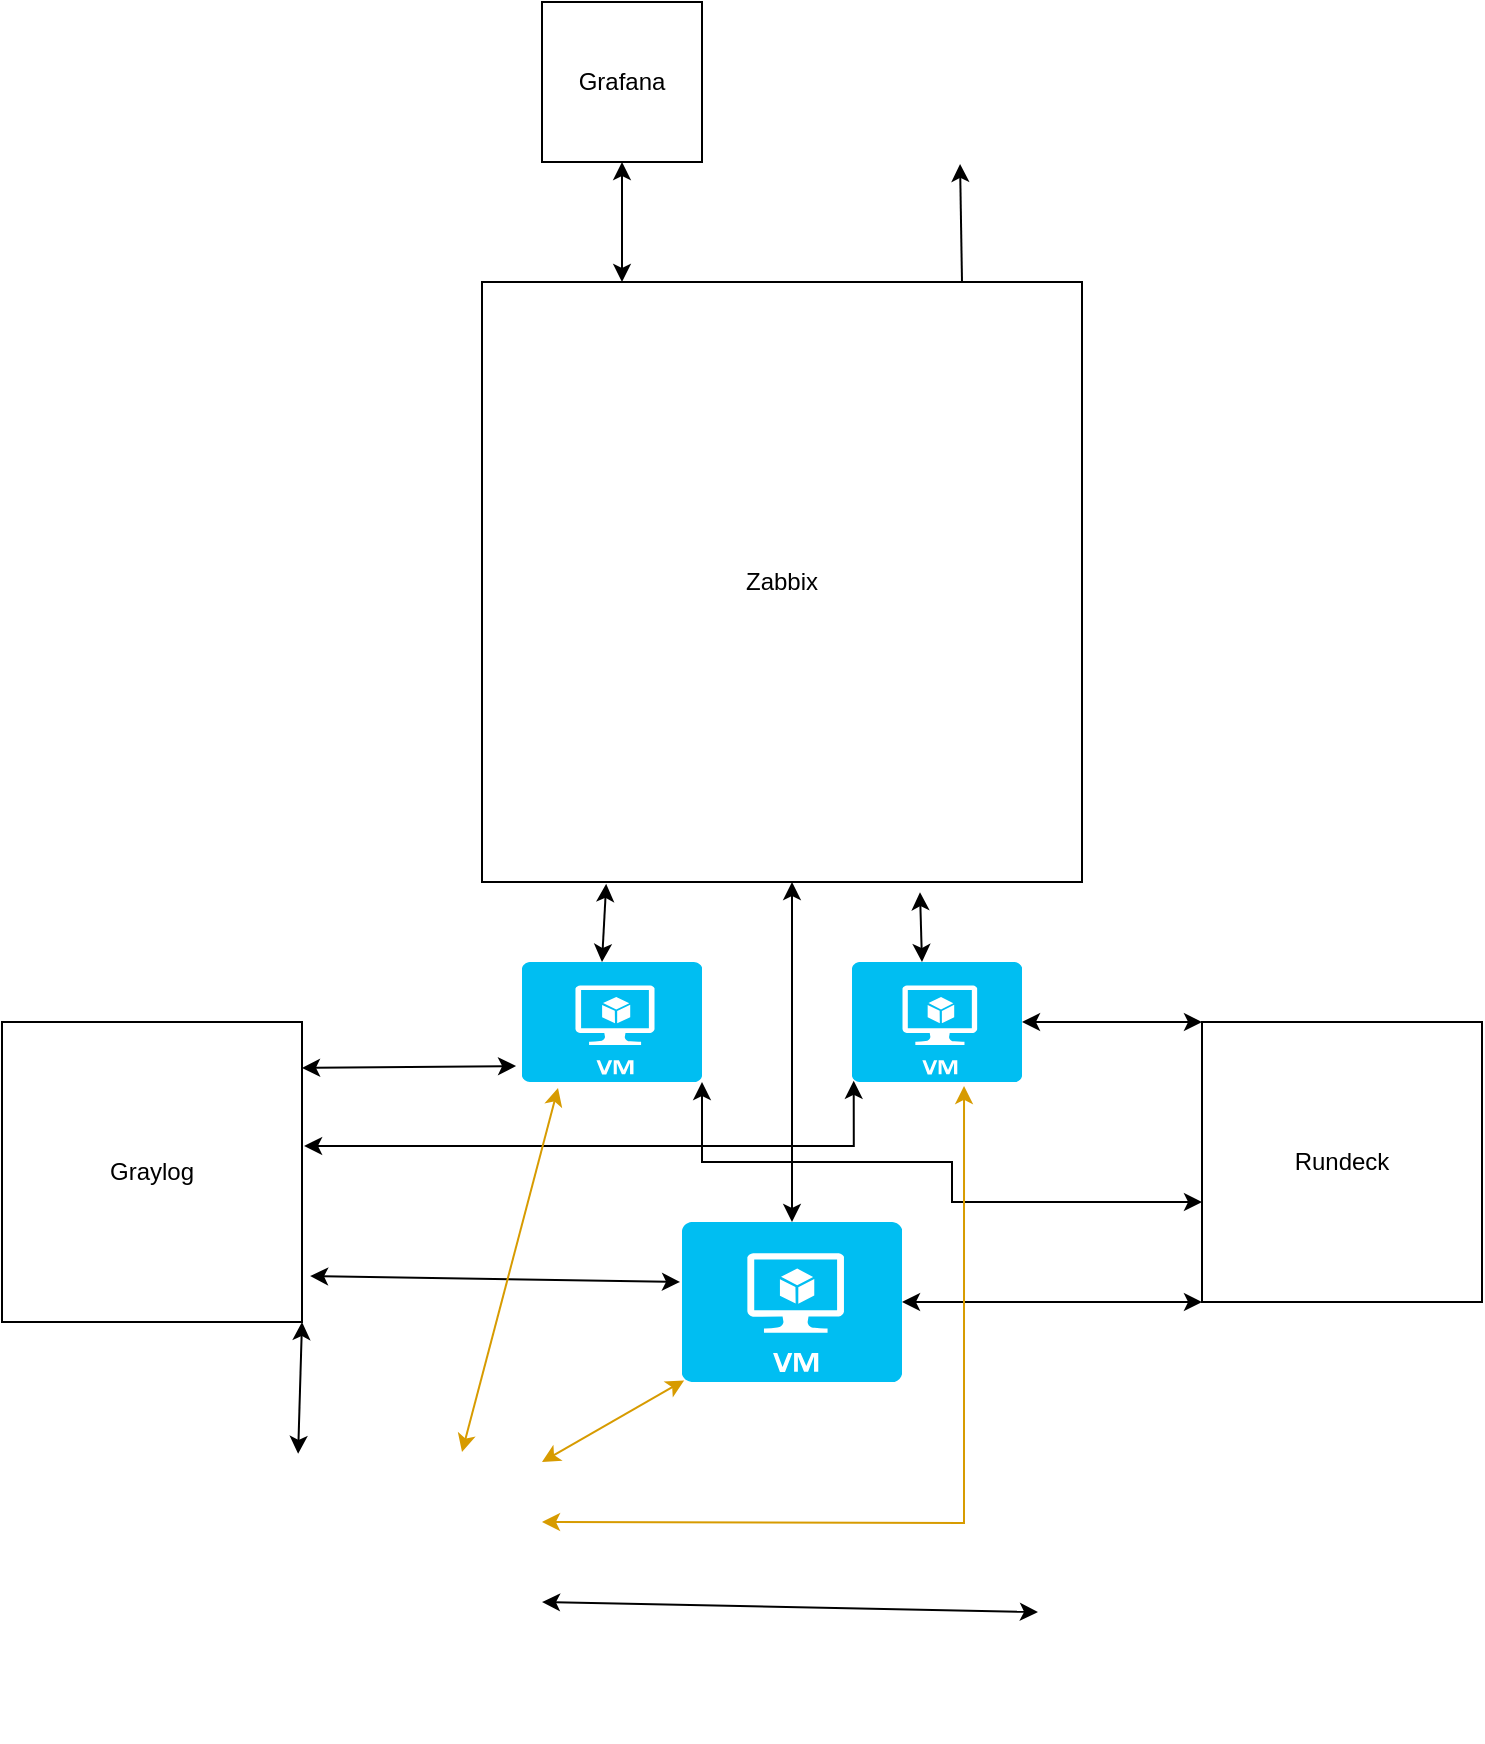 <mxfile version="15.8.6" type="github">
  <diagram id="z5rGznuba-PtW8SU3dXK" name="Page-1">
    <mxGraphModel dx="1422" dy="790" grid="1" gridSize="10" guides="1" tooltips="1" connect="1" arrows="1" fold="1" page="1" pageScale="1" pageWidth="3300" pageHeight="4681" math="0" shadow="0">
      <root>
        <mxCell id="0" />
        <mxCell id="1" parent="0" />
        <mxCell id="jL6jd2JfHJ7tAKCCUWy6-1" value="Zabbix" style="whiteSpace=wrap;html=1;aspect=fixed;" parent="1" vertex="1">
          <mxGeometry x="1190" y="200" width="300" height="300" as="geometry" />
        </mxCell>
        <mxCell id="jL6jd2JfHJ7tAKCCUWy6-2" value="Grafana" style="whiteSpace=wrap;html=1;aspect=fixed;" parent="1" vertex="1">
          <mxGeometry x="1220" y="60" width="80" height="80" as="geometry" />
        </mxCell>
        <mxCell id="jL6jd2JfHJ7tAKCCUWy6-6" value="" style="verticalLabelPosition=bottom;html=1;verticalAlign=top;align=center;strokeColor=none;fillColor=#00BEF2;shape=mxgraph.azure.virtual_machine;" parent="1" vertex="1">
          <mxGeometry x="1210" y="540" width="90" height="60" as="geometry" />
        </mxCell>
        <mxCell id="jL6jd2JfHJ7tAKCCUWy6-7" value="" style="verticalLabelPosition=bottom;html=1;verticalAlign=top;align=center;strokeColor=none;fillColor=#00BEF2;shape=mxgraph.azure.virtual_machine;" parent="1" vertex="1">
          <mxGeometry x="1375" y="540" width="85" height="60" as="geometry" />
        </mxCell>
        <mxCell id="jL6jd2JfHJ7tAKCCUWy6-8" value="" style="verticalLabelPosition=bottom;html=1;verticalAlign=top;align=center;strokeColor=none;fillColor=#00BEF2;shape=mxgraph.azure.virtual_machine;" parent="1" vertex="1">
          <mxGeometry x="1290" y="670" width="110" height="80" as="geometry" />
        </mxCell>
        <mxCell id="jL6jd2JfHJ7tAKCCUWy6-9" value="" style="shape=image;html=1;verticalAlign=top;verticalLabelPosition=bottom;labelBackgroundColor=#ffffff;imageAspect=0;aspect=fixed;image=https://cdn0.iconfinder.com/data/icons/font-awesome-brands-vol-1/512/jenkins-128.png" parent="1" vertex="1">
          <mxGeometry x="1470" y="785" width="135" height="135" as="geometry" />
        </mxCell>
        <mxCell id="jL6jd2JfHJ7tAKCCUWy6-17" value="" style="shape=image;html=1;verticalAlign=top;verticalLabelPosition=bottom;labelBackgroundColor=#ffffff;imageAspect=0;aspect=fixed;image=https://cdn4.iconfinder.com/data/icons/socialcones/508/Gitlab-128.png" parent="1" vertex="1">
          <mxGeometry x="1080" y="790" width="140" height="140" as="geometry" />
        </mxCell>
        <mxCell id="jL6jd2JfHJ7tAKCCUWy6-18" value="" style="shape=image;html=1;verticalAlign=top;verticalLabelPosition=bottom;labelBackgroundColor=#ffffff;imageAspect=0;aspect=fixed;image=https://cdn2.iconfinder.com/data/icons/social-media-2285/512/1_Slack_colored_svg-128.png" parent="1" vertex="1">
          <mxGeometry x="1420" y="70" width="70" height="70" as="geometry" />
        </mxCell>
        <mxCell id="kYGF-sDnhBKtGnx4Ma22-1" value="Rundeck" style="whiteSpace=wrap;html=1;aspect=fixed;" vertex="1" parent="1">
          <mxGeometry x="1550" y="570" width="140" height="140" as="geometry" />
        </mxCell>
        <mxCell id="kYGF-sDnhBKtGnx4Ma22-2" value="Graylog" style="whiteSpace=wrap;html=1;aspect=fixed;" vertex="1" parent="1">
          <mxGeometry x="950" y="570" width="150" height="150" as="geometry" />
        </mxCell>
        <mxCell id="kYGF-sDnhBKtGnx4Ma22-21" value="" style="endArrow=classic;startArrow=classic;html=1;rounded=0;entryX=0.5;entryY=1;entryDx=0;entryDy=0;" edge="1" parent="1" target="jL6jd2JfHJ7tAKCCUWy6-2">
          <mxGeometry width="50" height="50" relative="1" as="geometry">
            <mxPoint x="1260" y="200" as="sourcePoint" />
            <mxPoint x="1310" y="150" as="targetPoint" />
          </mxGeometry>
        </mxCell>
        <mxCell id="kYGF-sDnhBKtGnx4Ma22-25" value="" style="endArrow=classic;startArrow=classic;html=1;rounded=0;entryX=-0.033;entryY=0.867;entryDx=0;entryDy=0;entryPerimeter=0;exitX=1;exitY=0.153;exitDx=0;exitDy=0;exitPerimeter=0;" edge="1" parent="1" source="kYGF-sDnhBKtGnx4Ma22-2" target="jL6jd2JfHJ7tAKCCUWy6-6">
          <mxGeometry width="50" height="50" relative="1" as="geometry">
            <mxPoint x="1120" y="590" as="sourcePoint" />
            <mxPoint x="1170" y="540" as="targetPoint" />
          </mxGeometry>
        </mxCell>
        <mxCell id="kYGF-sDnhBKtGnx4Ma22-26" value="" style="endArrow=classic;html=1;rounded=0;entryX=0.129;entryY=1.014;entryDx=0;entryDy=0;entryPerimeter=0;" edge="1" parent="1" target="jL6jd2JfHJ7tAKCCUWy6-18">
          <mxGeometry width="50" height="50" relative="1" as="geometry">
            <mxPoint x="1430" y="200" as="sourcePoint" />
            <mxPoint x="1480" y="150" as="targetPoint" />
          </mxGeometry>
        </mxCell>
        <mxCell id="kYGF-sDnhBKtGnx4Ma22-27" value="" style="endArrow=classic;startArrow=classic;html=1;rounded=0;entryX=-0.009;entryY=0.375;entryDx=0;entryDy=0;entryPerimeter=0;exitX=1.027;exitY=0.847;exitDx=0;exitDy=0;exitPerimeter=0;" edge="1" parent="1" source="kYGF-sDnhBKtGnx4Ma22-2" target="jL6jd2JfHJ7tAKCCUWy6-8">
          <mxGeometry width="50" height="50" relative="1" as="geometry">
            <mxPoint x="1100" y="680" as="sourcePoint" />
            <mxPoint x="1280" y="680" as="targetPoint" />
          </mxGeometry>
        </mxCell>
        <mxCell id="kYGF-sDnhBKtGnx4Ma22-30" value="" style="endArrow=classic;startArrow=classic;html=1;rounded=0;entryX=0.01;entryY=0.99;entryDx=0;entryDy=0;entryPerimeter=0;edgeStyle=orthogonalEdgeStyle;exitX=1.007;exitY=0.413;exitDx=0;exitDy=0;exitPerimeter=0;" edge="1" parent="1" source="kYGF-sDnhBKtGnx4Ma22-2" target="jL6jd2JfHJ7tAKCCUWy6-7">
          <mxGeometry width="50" height="50" relative="1" as="geometry">
            <mxPoint x="1100" y="665" as="sourcePoint" />
            <mxPoint x="1150" y="615" as="targetPoint" />
          </mxGeometry>
        </mxCell>
        <mxCell id="kYGF-sDnhBKtGnx4Ma22-31" value="" style="endArrow=classic;startArrow=classic;html=1;rounded=0;entryX=0.207;entryY=1.003;entryDx=0;entryDy=0;entryPerimeter=0;" edge="1" parent="1" target="jL6jd2JfHJ7tAKCCUWy6-1">
          <mxGeometry width="50" height="50" relative="1" as="geometry">
            <mxPoint x="1250" y="540" as="sourcePoint" />
            <mxPoint x="1300" y="490" as="targetPoint" />
          </mxGeometry>
        </mxCell>
        <mxCell id="kYGF-sDnhBKtGnx4Ma22-32" value="" style="endArrow=classic;startArrow=classic;html=1;rounded=0;entryX=0.73;entryY=1.017;entryDx=0;entryDy=0;entryPerimeter=0;" edge="1" parent="1" target="jL6jd2JfHJ7tAKCCUWy6-1">
          <mxGeometry width="50" height="50" relative="1" as="geometry">
            <mxPoint x="1410" y="540" as="sourcePoint" />
            <mxPoint x="1460" y="490" as="targetPoint" />
          </mxGeometry>
        </mxCell>
        <mxCell id="kYGF-sDnhBKtGnx4Ma22-34" value="" style="endArrow=classic;startArrow=classic;html=1;rounded=0;entryX=0;entryY=0;entryDx=0;entryDy=0;" edge="1" parent="1" target="kYGF-sDnhBKtGnx4Ma22-1">
          <mxGeometry width="50" height="50" relative="1" as="geometry">
            <mxPoint x="1460" y="570" as="sourcePoint" />
            <mxPoint x="1510" y="520" as="targetPoint" />
          </mxGeometry>
        </mxCell>
        <mxCell id="kYGF-sDnhBKtGnx4Ma22-35" value="" style="endArrow=classic;startArrow=classic;html=1;rounded=0;entryX=0;entryY=1;entryDx=0;entryDy=0;" edge="1" parent="1" target="kYGF-sDnhBKtGnx4Ma22-1">
          <mxGeometry width="50" height="50" relative="1" as="geometry">
            <mxPoint x="1400" y="710" as="sourcePoint" />
            <mxPoint x="1490" y="710" as="targetPoint" />
          </mxGeometry>
        </mxCell>
        <mxCell id="kYGF-sDnhBKtGnx4Ma22-37" value="" style="endArrow=classic;startArrow=classic;html=1;rounded=0;entryX=0;entryY=0.643;entryDx=0;entryDy=0;entryPerimeter=0;edgeStyle=orthogonalEdgeStyle;" edge="1" parent="1" target="kYGF-sDnhBKtGnx4Ma22-1">
          <mxGeometry width="50" height="50" relative="1" as="geometry">
            <mxPoint x="1300" y="600" as="sourcePoint" />
            <mxPoint x="1390" y="600" as="targetPoint" />
            <Array as="points">
              <mxPoint x="1300" y="640" />
              <mxPoint x="1425" y="640" />
              <mxPoint x="1425" y="660" />
            </Array>
          </mxGeometry>
        </mxCell>
        <mxCell id="kYGF-sDnhBKtGnx4Ma22-39" value="" style="endArrow=classic;startArrow=classic;html=1;rounded=0;exitX=0.5;exitY=0;exitDx=0;exitDy=0;exitPerimeter=0;" edge="1" parent="1" source="jL6jd2JfHJ7tAKCCUWy6-8">
          <mxGeometry width="50" height="50" relative="1" as="geometry">
            <mxPoint x="1290" y="530" as="sourcePoint" />
            <mxPoint x="1345" y="500" as="targetPoint" />
          </mxGeometry>
        </mxCell>
        <mxCell id="kYGF-sDnhBKtGnx4Ma22-40" value="" style="endArrow=classic;startArrow=classic;html=1;rounded=0;exitX=1;exitY=0.5;exitDx=0;exitDy=0;entryX=-0.015;entryY=0.593;entryDx=0;entryDy=0;entryPerimeter=0;" edge="1" parent="1" source="jL6jd2JfHJ7tAKCCUWy6-17" target="jL6jd2JfHJ7tAKCCUWy6-9">
          <mxGeometry width="50" height="50" relative="1" as="geometry">
            <mxPoint x="1270" y="860" as="sourcePoint" />
            <mxPoint x="1320" y="810" as="targetPoint" />
          </mxGeometry>
        </mxCell>
        <mxCell id="kYGF-sDnhBKtGnx4Ma22-41" value="" style="endArrow=classic;startArrow=classic;html=1;rounded=0;exitX=0.129;exitY=-0.029;exitDx=0;exitDy=0;exitPerimeter=0;" edge="1" parent="1" source="jL6jd2JfHJ7tAKCCUWy6-17">
          <mxGeometry width="50" height="50" relative="1" as="geometry">
            <mxPoint x="1050" y="770" as="sourcePoint" />
            <mxPoint x="1100" y="720" as="targetPoint" />
          </mxGeometry>
        </mxCell>
        <mxCell id="kYGF-sDnhBKtGnx4Ma22-42" value="" style="endArrow=classic;startArrow=classic;html=1;rounded=0;fillColor=#ffe6cc;strokeColor=#d79b00;entryX=0.2;entryY=1.05;entryDx=0;entryDy=0;entryPerimeter=0;" edge="1" parent="1" target="jL6jd2JfHJ7tAKCCUWy6-6">
          <mxGeometry width="50" height="50" relative="1" as="geometry">
            <mxPoint x="1180" y="785" as="sourcePoint" />
            <mxPoint x="1230" y="735" as="targetPoint" />
          </mxGeometry>
        </mxCell>
        <mxCell id="kYGF-sDnhBKtGnx4Ma22-43" value="" style="endArrow=classic;startArrow=classic;html=1;rounded=0;entryX=0.01;entryY=0.99;entryDx=0;entryDy=0;entryPerimeter=0;exitX=1;exitY=0;exitDx=0;exitDy=0;fillColor=#ffe6cc;strokeColor=#d79b00;" edge="1" parent="1" source="jL6jd2JfHJ7tAKCCUWy6-17" target="jL6jd2JfHJ7tAKCCUWy6-8">
          <mxGeometry width="50" height="50" relative="1" as="geometry">
            <mxPoint x="1210" y="790" as="sourcePoint" />
            <mxPoint x="1300" y="790" as="targetPoint" />
          </mxGeometry>
        </mxCell>
        <mxCell id="kYGF-sDnhBKtGnx4Ma22-44" value="" style="endArrow=classic;startArrow=classic;html=1;rounded=0;entryX=0.659;entryY=1.033;entryDx=0;entryDy=0;entryPerimeter=0;edgeStyle=orthogonalEdgeStyle;fillColor=#ffe6cc;strokeColor=#d79b00;" edge="1" parent="1" target="jL6jd2JfHJ7tAKCCUWy6-7">
          <mxGeometry width="50" height="50" relative="1" as="geometry">
            <mxPoint x="1220" y="820" as="sourcePoint" />
            <mxPoint x="1450" y="800" as="targetPoint" />
          </mxGeometry>
        </mxCell>
      </root>
    </mxGraphModel>
  </diagram>
</mxfile>
